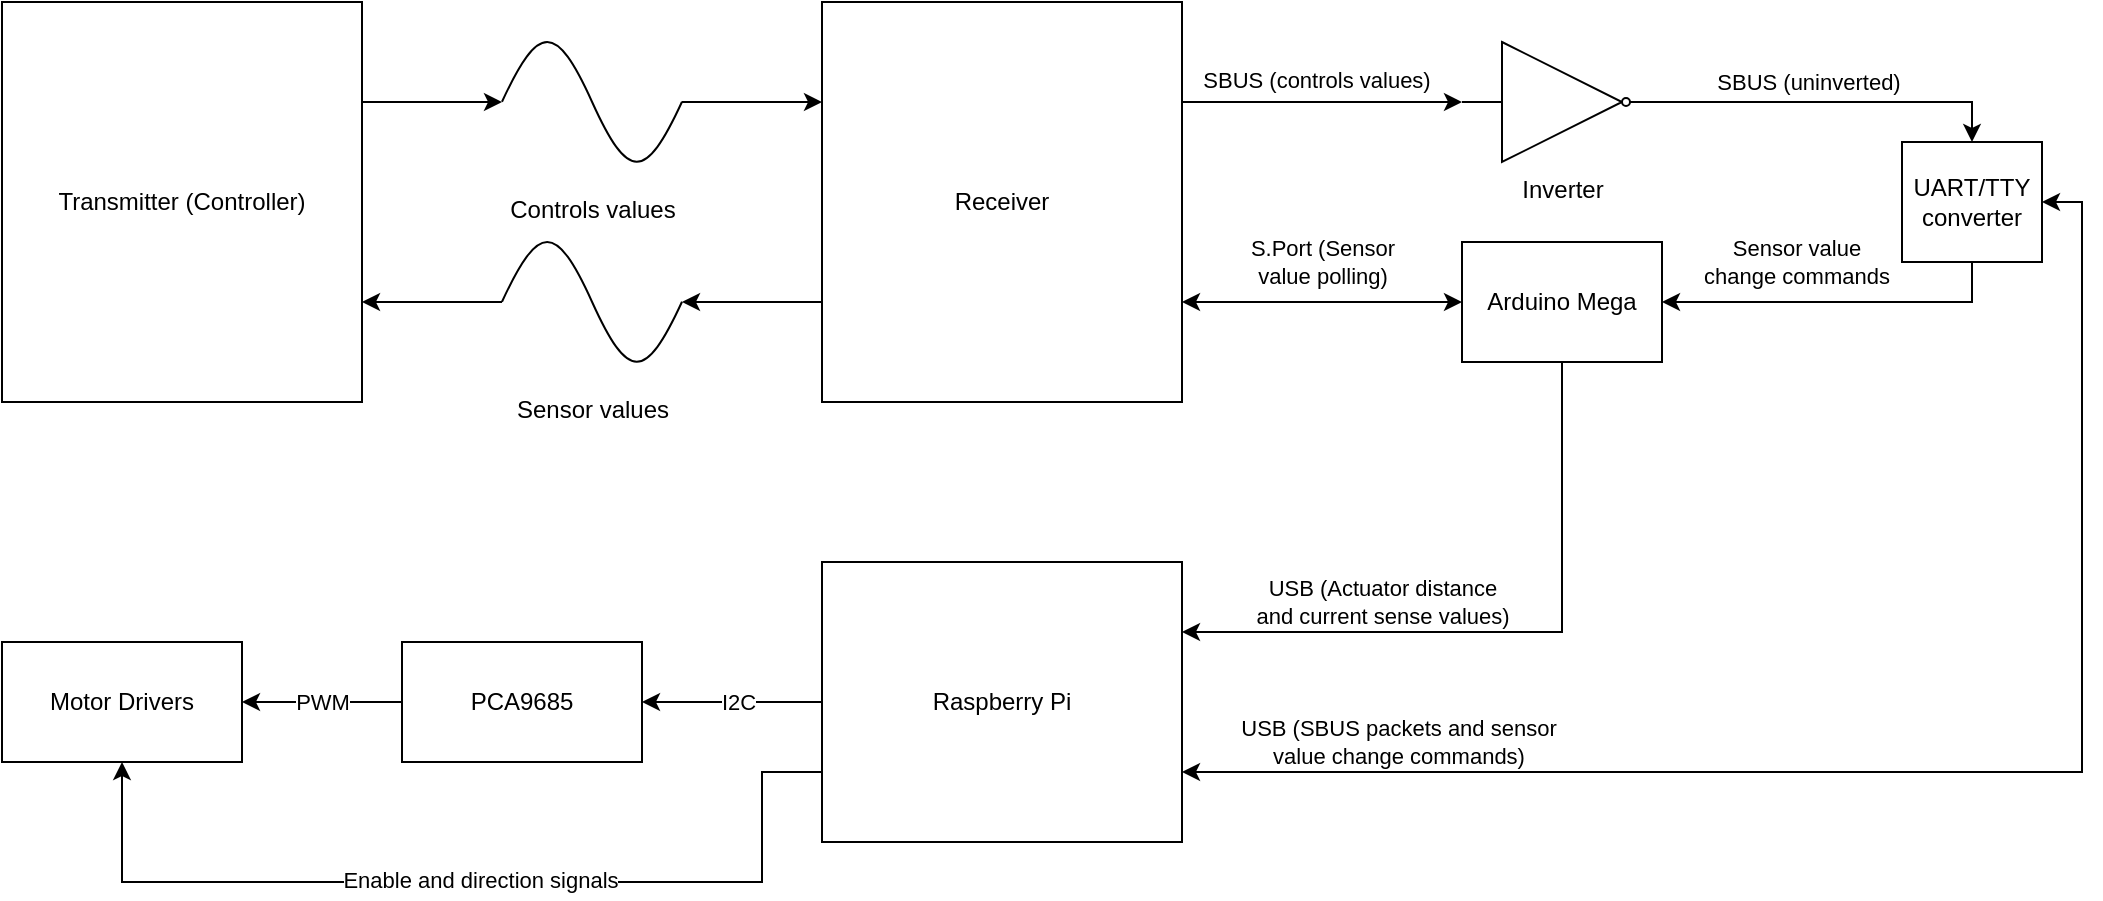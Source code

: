 <mxfile version="14.4.3" type="github">
  <diagram id="6sJhovftLHe1JeEAYkzE" name="Page-1">
    <mxGraphModel dx="1212" dy="637" grid="1" gridSize="10" guides="1" tooltips="1" connect="1" arrows="1" fold="1" page="0" pageScale="1" pageWidth="850" pageHeight="1100" math="0" shadow="0">
      <root>
        <mxCell id="0" />
        <mxCell id="1" parent="0" />
        <mxCell id="x6CiD8VPrZXpMIYv3OhJ-1" value="Transmitter (Controller)" style="rounded=0;whiteSpace=wrap;html=1;labelPosition=center;verticalLabelPosition=middle;align=center;verticalAlign=middle;" parent="1" vertex="1">
          <mxGeometry x="80" y="120" width="180" height="140" as="geometry" />
        </mxCell>
        <mxCell id="sb9LS9Mzbbce-gicuA8Z-35" value="" style="edgeStyle=orthogonalEdgeStyle;rounded=0;orthogonalLoop=1;jettySize=auto;html=1;startArrow=none;startFill=0;endArrow=classic;endFill=1;entryX=0;entryY=0.25;entryDx=0;entryDy=0;" edge="1" parent="1" source="sb9LS9Mzbbce-gicuA8Z-3" target="sb9LS9Mzbbce-gicuA8Z-6">
          <mxGeometry relative="1" as="geometry" />
        </mxCell>
        <mxCell id="sb9LS9Mzbbce-gicuA8Z-3" value="Controls values" style="pointerEvents=1;verticalLabelPosition=bottom;shadow=0;dashed=0;align=center;html=1;verticalAlign=top;shape=mxgraph.electrical.waveforms.sine_wave;" vertex="1" parent="1">
          <mxGeometry x="330" y="130" width="90" height="80" as="geometry" />
        </mxCell>
        <mxCell id="sb9LS9Mzbbce-gicuA8Z-5" value="Transmitter (Controller)" style="rounded=0;whiteSpace=wrap;html=1;labelPosition=center;verticalLabelPosition=middle;align=center;verticalAlign=middle;" vertex="1" parent="1">
          <mxGeometry x="80" y="120" width="180" height="200" as="geometry" />
        </mxCell>
        <mxCell id="sb9LS9Mzbbce-gicuA8Z-11" value="" style="edgeStyle=orthogonalEdgeStyle;rounded=0;orthogonalLoop=1;jettySize=auto;html=1;startArrow=none;startFill=0;exitX=1;exitY=0.25;exitDx=0;exitDy=0;" edge="1" parent="1" source="sb9LS9Mzbbce-gicuA8Z-6" target="sb9LS9Mzbbce-gicuA8Z-10">
          <mxGeometry relative="1" as="geometry" />
        </mxCell>
        <mxCell id="sb9LS9Mzbbce-gicuA8Z-12" value="&lt;div&gt;SBUS (controls values)&lt;br&gt;&lt;/div&gt;" style="edgeLabel;html=1;align=center;verticalAlign=middle;resizable=0;points=[];" vertex="1" connectable="0" parent="sb9LS9Mzbbce-gicuA8Z-11">
          <mxGeometry x="-0.271" y="-3" relative="1" as="geometry">
            <mxPoint x="16" y="-14" as="offset" />
          </mxGeometry>
        </mxCell>
        <mxCell id="sb9LS9Mzbbce-gicuA8Z-36" style="edgeStyle=orthogonalEdgeStyle;rounded=0;orthogonalLoop=1;jettySize=auto;html=1;exitX=1;exitY=0.75;exitDx=0;exitDy=0;entryX=0;entryY=0.5;entryDx=0;entryDy=0;startArrow=classic;startFill=1;endArrow=classic;endFill=1;" edge="1" parent="1" source="sb9LS9Mzbbce-gicuA8Z-6" target="sb9LS9Mzbbce-gicuA8Z-15">
          <mxGeometry relative="1" as="geometry">
            <Array as="points">
              <mxPoint x="700" y="270" />
              <mxPoint x="700" y="270" />
            </Array>
          </mxGeometry>
        </mxCell>
        <mxCell id="sb9LS9Mzbbce-gicuA8Z-37" value="&lt;div&gt;S.Port (Sensor&lt;/div&gt;&lt;div&gt;value polling)&lt;br&gt;&lt;/div&gt;" style="edgeLabel;html=1;align=center;verticalAlign=middle;resizable=0;points=[];" vertex="1" connectable="0" parent="sb9LS9Mzbbce-gicuA8Z-36">
          <mxGeometry x="0.432" y="-1" relative="1" as="geometry">
            <mxPoint x="-30" y="-21" as="offset" />
          </mxGeometry>
        </mxCell>
        <mxCell id="sb9LS9Mzbbce-gicuA8Z-6" value="Receiver" style="rounded=0;whiteSpace=wrap;html=1;labelPosition=center;verticalLabelPosition=middle;align=center;verticalAlign=middle;" vertex="1" parent="1">
          <mxGeometry x="490" y="120" width="180" height="200" as="geometry" />
        </mxCell>
        <mxCell id="sb9LS9Mzbbce-gicuA8Z-23" value="" style="edgeStyle=orthogonalEdgeStyle;rounded=0;orthogonalLoop=1;jettySize=auto;html=1;startArrow=classic;startFill=1;endArrow=classic;endFill=1;exitX=1;exitY=0.5;exitDx=0;exitDy=0;entryX=1;entryY=0.75;entryDx=0;entryDy=0;" edge="1" parent="1" source="sb9LS9Mzbbce-gicuA8Z-8" target="sb9LS9Mzbbce-gicuA8Z-22">
          <mxGeometry relative="1" as="geometry">
            <mxPoint x="1300" y="220" as="targetPoint" />
            <Array as="points" />
          </mxGeometry>
        </mxCell>
        <mxCell id="sb9LS9Mzbbce-gicuA8Z-42" value="&lt;div&gt;USB (SBUS packets and sensor&lt;/div&gt;&lt;div&gt;value change commands)&lt;/div&gt;" style="edgeLabel;html=1;align=center;verticalAlign=middle;resizable=0;points=[];" vertex="1" connectable="0" parent="sb9LS9Mzbbce-gicuA8Z-23">
          <mxGeometry x="0.2" y="-1" relative="1" as="geometry">
            <mxPoint x="-194.09" y="-14" as="offset" />
          </mxGeometry>
        </mxCell>
        <mxCell id="sb9LS9Mzbbce-gicuA8Z-8" value="UART/TTY converter" style="rounded=0;whiteSpace=wrap;html=1;labelPosition=center;verticalLabelPosition=middle;align=center;verticalAlign=middle;" vertex="1" parent="1">
          <mxGeometry x="1030" y="190" width="70" height="60" as="geometry" />
        </mxCell>
        <mxCell id="sb9LS9Mzbbce-gicuA8Z-13" value="" style="edgeStyle=orthogonalEdgeStyle;rounded=0;orthogonalLoop=1;jettySize=auto;html=1;startArrow=none;startFill=0;entryX=0.5;entryY=0;entryDx=0;entryDy=0;" edge="1" parent="1" source="sb9LS9Mzbbce-gicuA8Z-10" target="sb9LS9Mzbbce-gicuA8Z-8">
          <mxGeometry relative="1" as="geometry" />
        </mxCell>
        <mxCell id="sb9LS9Mzbbce-gicuA8Z-14" value="SBUS (uninverted)" style="edgeLabel;html=1;align=center;verticalAlign=middle;resizable=0;points=[];" vertex="1" connectable="0" parent="sb9LS9Mzbbce-gicuA8Z-13">
          <mxGeometry x="-0.167" y="3" relative="1" as="geometry">
            <mxPoint y="-7" as="offset" />
          </mxGeometry>
        </mxCell>
        <mxCell id="sb9LS9Mzbbce-gicuA8Z-10" value="Inverter" style="verticalLabelPosition=bottom;shadow=0;dashed=0;align=center;html=1;verticalAlign=top;shape=mxgraph.electrical.logic_gates.buffer2;negating=1;" vertex="1" parent="1">
          <mxGeometry x="810" y="140" width="100" height="60" as="geometry" />
        </mxCell>
        <mxCell id="sb9LS9Mzbbce-gicuA8Z-20" value="" style="edgeStyle=orthogonalEdgeStyle;rounded=0;orthogonalLoop=1;jettySize=auto;html=1;startArrow=classic;startFill=1;endArrow=none;endFill=0;entryX=0.5;entryY=1;entryDx=0;entryDy=0;" edge="1" parent="1" source="sb9LS9Mzbbce-gicuA8Z-15" target="sb9LS9Mzbbce-gicuA8Z-8">
          <mxGeometry relative="1" as="geometry" />
        </mxCell>
        <mxCell id="sb9LS9Mzbbce-gicuA8Z-21" value="&lt;div&gt;Sensor value&lt;/div&gt;&lt;div&gt;change commands&lt;/div&gt;" style="edgeLabel;html=1;align=center;verticalAlign=middle;resizable=0;points=[];" vertex="1" connectable="0" parent="sb9LS9Mzbbce-gicuA8Z-20">
          <mxGeometry x="-0.074" y="-4" relative="1" as="geometry">
            <mxPoint x="-14" y="-24" as="offset" />
          </mxGeometry>
        </mxCell>
        <mxCell id="sb9LS9Mzbbce-gicuA8Z-39" value="" style="edgeStyle=orthogonalEdgeStyle;rounded=0;orthogonalLoop=1;jettySize=auto;html=1;startArrow=none;startFill=0;endArrow=classic;endFill=1;entryX=1;entryY=0.25;entryDx=0;entryDy=0;exitX=0.5;exitY=1;exitDx=0;exitDy=0;" edge="1" parent="1" source="sb9LS9Mzbbce-gicuA8Z-15" target="sb9LS9Mzbbce-gicuA8Z-22">
          <mxGeometry relative="1" as="geometry">
            <mxPoint x="820" y="380" as="targetPoint" />
            <Array as="points">
              <mxPoint x="860" y="435" />
            </Array>
          </mxGeometry>
        </mxCell>
        <mxCell id="sb9LS9Mzbbce-gicuA8Z-43" value="&lt;div&gt;USB (Actuator distance&lt;/div&gt;&lt;div&gt;and current sense values)&lt;/div&gt;" style="edgeLabel;html=1;align=center;verticalAlign=middle;resizable=0;points=[];" vertex="1" connectable="0" parent="sb9LS9Mzbbce-gicuA8Z-39">
          <mxGeometry x="0.055" relative="1" as="geometry">
            <mxPoint x="-54.13" y="-15.0" as="offset" />
          </mxGeometry>
        </mxCell>
        <mxCell id="sb9LS9Mzbbce-gicuA8Z-15" value="Arduino Mega" style="rounded=0;whiteSpace=wrap;html=1;labelPosition=center;verticalLabelPosition=middle;align=center;verticalAlign=middle;" vertex="1" parent="1">
          <mxGeometry x="810" y="240" width="100" height="60" as="geometry" />
        </mxCell>
        <mxCell id="sb9LS9Mzbbce-gicuA8Z-46" value="" style="edgeStyle=orthogonalEdgeStyle;rounded=0;orthogonalLoop=1;jettySize=auto;html=1;startArrow=none;startFill=0;endArrow=classic;endFill=1;" edge="1" parent="1" source="sb9LS9Mzbbce-gicuA8Z-22" target="sb9LS9Mzbbce-gicuA8Z-45">
          <mxGeometry relative="1" as="geometry" />
        </mxCell>
        <mxCell id="sb9LS9Mzbbce-gicuA8Z-50" value="I2C" style="edgeLabel;html=1;align=center;verticalAlign=middle;resizable=0;points=[];" vertex="1" connectable="0" parent="sb9LS9Mzbbce-gicuA8Z-46">
          <mxGeometry x="-0.276" y="1" relative="1" as="geometry">
            <mxPoint x="-10" y="-1" as="offset" />
          </mxGeometry>
        </mxCell>
        <mxCell id="sb9LS9Mzbbce-gicuA8Z-51" style="edgeStyle=orthogonalEdgeStyle;rounded=0;orthogonalLoop=1;jettySize=auto;html=1;exitX=0;exitY=0.75;exitDx=0;exitDy=0;entryX=0.5;entryY=1;entryDx=0;entryDy=0;startArrow=none;startFill=0;endArrow=classic;endFill=1;" edge="1" parent="1" source="sb9LS9Mzbbce-gicuA8Z-22" target="sb9LS9Mzbbce-gicuA8Z-47">
          <mxGeometry relative="1" as="geometry">
            <Array as="points">
              <mxPoint x="460" y="505" />
              <mxPoint x="460" y="560" />
              <mxPoint x="140" y="560" />
            </Array>
          </mxGeometry>
        </mxCell>
        <mxCell id="sb9LS9Mzbbce-gicuA8Z-52" value="Enable and direction signals" style="edgeLabel;html=1;align=center;verticalAlign=middle;resizable=0;points=[];" vertex="1" connectable="0" parent="sb9LS9Mzbbce-gicuA8Z-51">
          <mxGeometry x="-0.025" y="-1" relative="1" as="geometry">
            <mxPoint as="offset" />
          </mxGeometry>
        </mxCell>
        <mxCell id="sb9LS9Mzbbce-gicuA8Z-22" value="Raspberry Pi" style="rounded=0;whiteSpace=wrap;html=1;labelPosition=center;verticalLabelPosition=middle;align=center;verticalAlign=middle;" vertex="1" parent="1">
          <mxGeometry x="490" y="400" width="180" height="140" as="geometry" />
        </mxCell>
        <mxCell id="sb9LS9Mzbbce-gicuA8Z-26" value="" style="edgeStyle=orthogonalEdgeStyle;rounded=0;orthogonalLoop=1;jettySize=auto;html=1;startArrow=none;startFill=0;exitX=1;exitY=0.25;exitDx=0;exitDy=0;entryX=0;entryY=0.5;entryDx=0;entryDy=0;entryPerimeter=0;" edge="1" parent="1" target="sb9LS9Mzbbce-gicuA8Z-3" source="sb9LS9Mzbbce-gicuA8Z-5">
          <mxGeometry relative="1" as="geometry">
            <mxPoint x="260" y="155" as="sourcePoint" />
            <mxPoint x="330" y="155" as="targetPoint" />
          </mxGeometry>
        </mxCell>
        <mxCell id="sb9LS9Mzbbce-gicuA8Z-29" value="" style="edgeStyle=orthogonalEdgeStyle;rounded=0;orthogonalLoop=1;jettySize=auto;html=1;startArrow=classic;startFill=1;exitX=1;exitY=0.75;exitDx=0;exitDy=0;endArrow=none;endFill=0;" edge="1" parent="1" target="sb9LS9Mzbbce-gicuA8Z-31" source="sb9LS9Mzbbce-gicuA8Z-5">
          <mxGeometry relative="1" as="geometry">
            <mxPoint x="260" y="305" as="sourcePoint" />
          </mxGeometry>
        </mxCell>
        <mxCell id="sb9LS9Mzbbce-gicuA8Z-30" value="" style="edgeStyle=orthogonalEdgeStyle;rounded=0;orthogonalLoop=1;jettySize=auto;html=1;startArrow=classic;startFill=1;entryX=0;entryY=0.75;entryDx=0;entryDy=0;endArrow=none;endFill=0;" edge="1" parent="1" source="sb9LS9Mzbbce-gicuA8Z-31" target="sb9LS9Mzbbce-gicuA8Z-6">
          <mxGeometry relative="1" as="geometry">
            <mxPoint x="490" y="305" as="targetPoint" />
          </mxGeometry>
        </mxCell>
        <mxCell id="sb9LS9Mzbbce-gicuA8Z-31" value="Sensor values" style="pointerEvents=1;verticalLabelPosition=bottom;shadow=0;dashed=0;align=center;html=1;verticalAlign=top;shape=mxgraph.electrical.waveforms.sine_wave;" vertex="1" parent="1">
          <mxGeometry x="330" y="230" width="90" height="80" as="geometry" />
        </mxCell>
        <mxCell id="sb9LS9Mzbbce-gicuA8Z-48" value="" style="edgeStyle=orthogonalEdgeStyle;rounded=0;orthogonalLoop=1;jettySize=auto;html=1;startArrow=none;startFill=0;endArrow=classic;endFill=1;" edge="1" parent="1" source="sb9LS9Mzbbce-gicuA8Z-45" target="sb9LS9Mzbbce-gicuA8Z-47">
          <mxGeometry relative="1" as="geometry" />
        </mxCell>
        <mxCell id="sb9LS9Mzbbce-gicuA8Z-49" value="PWM" style="edgeLabel;html=1;align=center;verticalAlign=middle;resizable=0;points=[];" vertex="1" connectable="0" parent="sb9LS9Mzbbce-gicuA8Z-48">
          <mxGeometry x="-0.211" y="-2" relative="1" as="geometry">
            <mxPoint x="-8.7" y="2" as="offset" />
          </mxGeometry>
        </mxCell>
        <mxCell id="sb9LS9Mzbbce-gicuA8Z-45" value="PCA9685" style="whiteSpace=wrap;html=1;rounded=0;" vertex="1" parent="1">
          <mxGeometry x="280" y="440" width="120" height="60" as="geometry" />
        </mxCell>
        <mxCell id="sb9LS9Mzbbce-gicuA8Z-47" value="Motor Drivers" style="whiteSpace=wrap;html=1;rounded=0;" vertex="1" parent="1">
          <mxGeometry x="80" y="440" width="120" height="60" as="geometry" />
        </mxCell>
      </root>
    </mxGraphModel>
  </diagram>
</mxfile>

